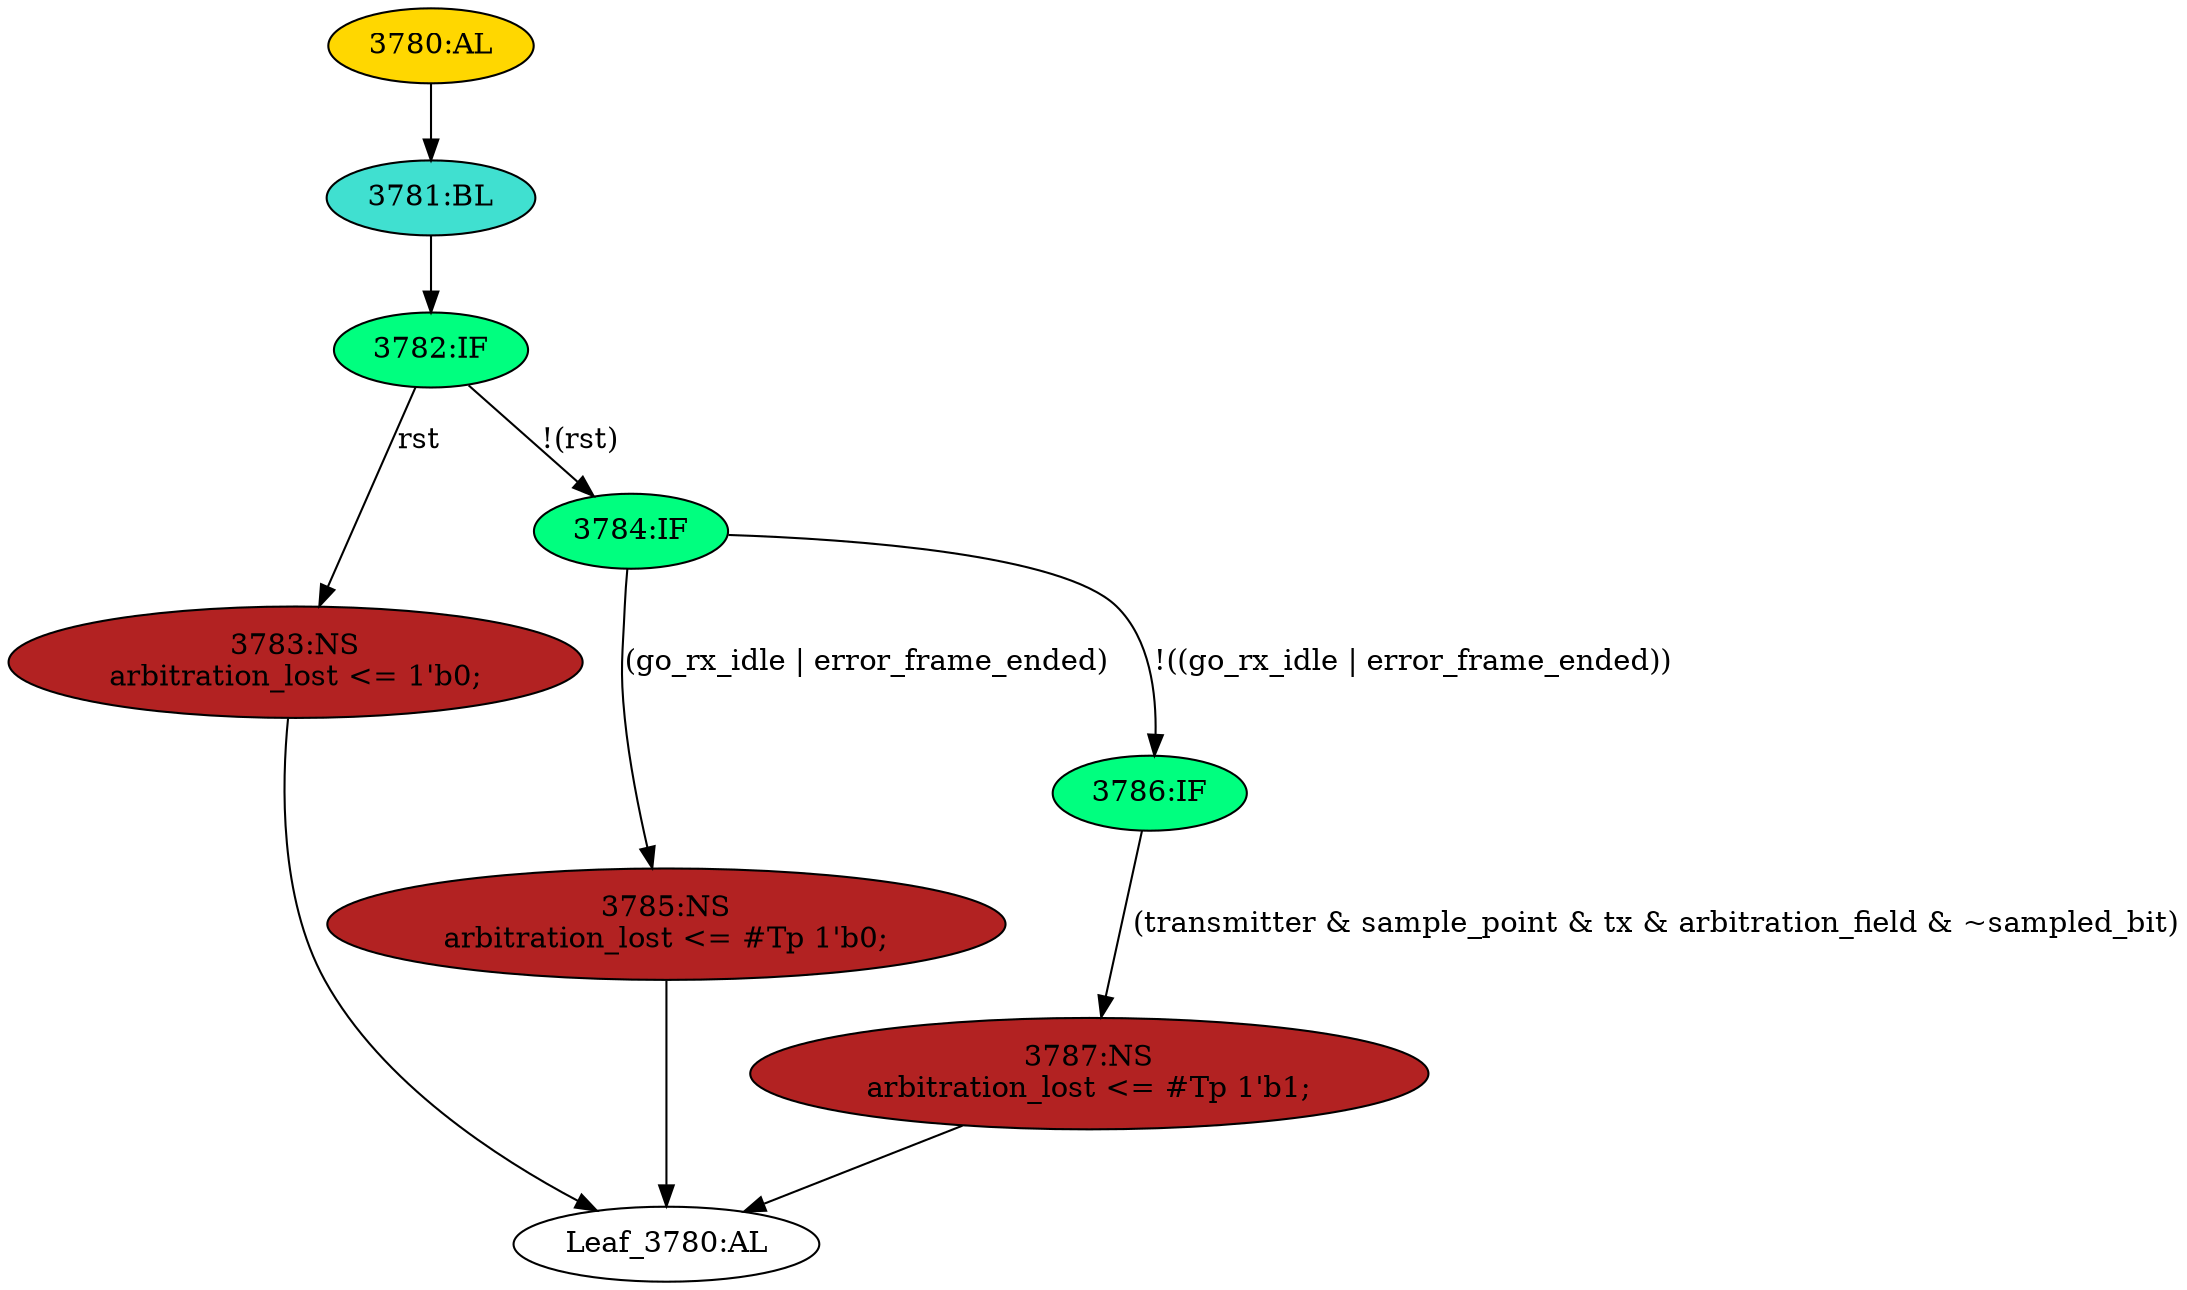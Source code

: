 strict digraph "" {
	node [label="\N"];
	"3780:AL"	 [ast="<pyverilog.vparser.ast.Always object at 0x7f44f6b3a610>",
		clk_sens=True,
		fillcolor=gold,
		label="3780:AL",
		sens="['clk', 'rst']",
		statements="[]",
		style=filled,
		typ=Always,
		use_var="['transmitter', 'tx', 'sample_point', 'sampled_bit', 'go_rx_idle', 'error_frame_ended', 'rst', 'arbitration_field']"];
	"3781:BL"	 [ast="<pyverilog.vparser.ast.Block object at 0x7f44f6b3a790>",
		fillcolor=turquoise,
		label="3781:BL",
		statements="[]",
		style=filled,
		typ=Block];
	"3780:AL" -> "3781:BL"	 [cond="[]",
		lineno=None];
	"3782:IF"	 [ast="<pyverilog.vparser.ast.IfStatement object at 0x7f44f6b3a7d0>",
		fillcolor=springgreen,
		label="3782:IF",
		statements="[]",
		style=filled,
		typ=IfStatement];
	"3783:NS"	 [ast="<pyverilog.vparser.ast.NonblockingSubstitution object at 0x7f44f6b3afd0>",
		fillcolor=firebrick,
		label="3783:NS
arbitration_lost <= 1'b0;",
		statements="[<pyverilog.vparser.ast.NonblockingSubstitution object at 0x7f44f6b3afd0>]",
		style=filled,
		typ=NonblockingSubstitution];
	"3782:IF" -> "3783:NS"	 [cond="['rst']",
		label=rst,
		lineno=3782];
	"3784:IF"	 [ast="<pyverilog.vparser.ast.IfStatement object at 0x7f44f6b3a810>",
		fillcolor=springgreen,
		label="3784:IF",
		statements="[]",
		style=filled,
		typ=IfStatement];
	"3782:IF" -> "3784:IF"	 [cond="['rst']",
		label="!(rst)",
		lineno=3782];
	"3781:BL" -> "3782:IF"	 [cond="[]",
		lineno=None];
	"Leaf_3780:AL"	 [def_var="['arbitration_lost']",
		label="Leaf_3780:AL"];
	"3783:NS" -> "Leaf_3780:AL"	 [cond="[]",
		lineno=None];
	"3785:NS"	 [ast="<pyverilog.vparser.ast.NonblockingSubstitution object at 0x7f44f6b3ad10>",
		fillcolor=firebrick,
		label="3785:NS
arbitration_lost <= #Tp 1'b0;",
		statements="[<pyverilog.vparser.ast.NonblockingSubstitution object at 0x7f44f6b3ad10>]",
		style=filled,
		typ=NonblockingSubstitution];
	"3785:NS" -> "Leaf_3780:AL"	 [cond="[]",
		lineno=None];
	"3786:IF"	 [ast="<pyverilog.vparser.ast.IfStatement object at 0x7f44f6b3a850>",
		fillcolor=springgreen,
		label="3786:IF",
		statements="[]",
		style=filled,
		typ=IfStatement];
	"3787:NS"	 [ast="<pyverilog.vparser.ast.NonblockingSubstitution object at 0x7f44f6b3a890>",
		fillcolor=firebrick,
		label="3787:NS
arbitration_lost <= #Tp 1'b1;",
		statements="[<pyverilog.vparser.ast.NonblockingSubstitution object at 0x7f44f6b3a890>]",
		style=filled,
		typ=NonblockingSubstitution];
	"3786:IF" -> "3787:NS"	 [cond="['transmitter', 'sample_point', 'tx', 'arbitration_field', 'sampled_bit']",
		label="(transmitter & sample_point & tx & arbitration_field & ~sampled_bit)",
		lineno=3786];
	"3784:IF" -> "3785:NS"	 [cond="['go_rx_idle', 'error_frame_ended']",
		label="(go_rx_idle | error_frame_ended)",
		lineno=3784];
	"3784:IF" -> "3786:IF"	 [cond="['go_rx_idle', 'error_frame_ended']",
		label="!((go_rx_idle | error_frame_ended))",
		lineno=3784];
	"3787:NS" -> "Leaf_3780:AL"	 [cond="[]",
		lineno=None];
}
